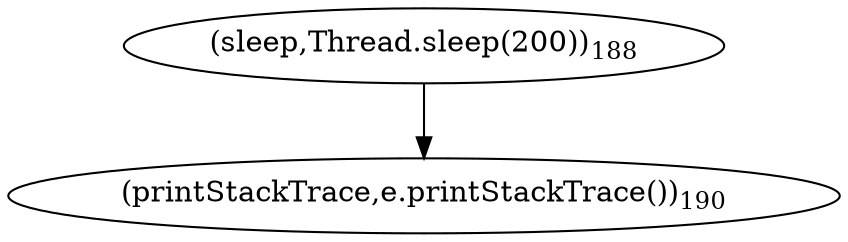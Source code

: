digraph "birdFall" {  
"785" [label = <(sleep,Thread.sleep(200))<SUB>188</SUB>> ]
"790" [label = <(printStackTrace,e.printStackTrace())<SUB>190</SUB>> ]
  "785" -> "790" 
}
